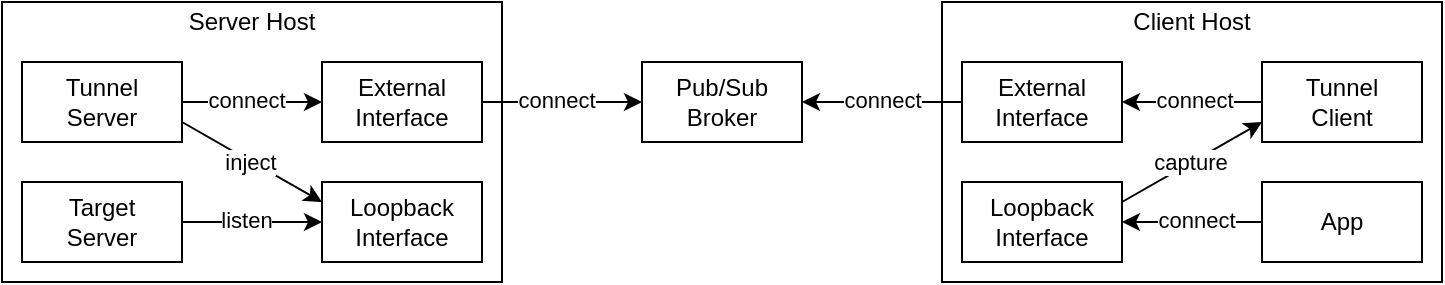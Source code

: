 <mxfile version="13.0.3" type="device"><diagram id="T-6WsYJ3sYa2-Ful-Oa5" name="Page-1"><mxGraphModel dx="786" dy="580" grid="1" gridSize="10" guides="1" tooltips="1" connect="1" arrows="1" fold="1" page="1" pageScale="1" pageWidth="1654" pageHeight="1169" math="0" shadow="0"><root><mxCell id="0"/><mxCell id="1" parent="0"/><mxCell id="LNkQ-QpBHjeL9orlwFqF-33" value="" style="rounded=0;whiteSpace=wrap;html=1;" vertex="1" parent="1"><mxGeometry x="590" y="170" width="250" height="140" as="geometry"/></mxCell><mxCell id="LNkQ-QpBHjeL9orlwFqF-32" value="" style="rounded=0;whiteSpace=wrap;html=1;" vertex="1" parent="1"><mxGeometry x="120" y="170" width="250" height="140" as="geometry"/></mxCell><mxCell id="LNkQ-QpBHjeL9orlwFqF-1" value="Loopback&lt;br&gt;Interface" style="rounded=0;whiteSpace=wrap;html=1;" vertex="1" parent="1"><mxGeometry x="280" y="260" width="80" height="40" as="geometry"/></mxCell><mxCell id="LNkQ-QpBHjeL9orlwFqF-2" value="External&lt;br&gt;Interface" style="rounded=0;whiteSpace=wrap;html=1;" vertex="1" parent="1"><mxGeometry x="280" y="200" width="80" height="40" as="geometry"/></mxCell><mxCell id="LNkQ-QpBHjeL9orlwFqF-3" value="Tunnel&lt;br&gt;Server" style="rounded=0;whiteSpace=wrap;html=1;" vertex="1" parent="1"><mxGeometry x="130" y="200" width="80" height="40" as="geometry"/></mxCell><mxCell id="LNkQ-QpBHjeL9orlwFqF-4" value="Target&lt;br&gt;Server" style="rounded=0;whiteSpace=wrap;html=1;" vertex="1" parent="1"><mxGeometry x="130" y="260" width="80" height="40" as="geometry"/></mxCell><mxCell id="LNkQ-QpBHjeL9orlwFqF-5" value="" style="endArrow=classic;html=1;exitX=1;exitY=0.5;exitDx=0;exitDy=0;entryX=0;entryY=0.5;entryDx=0;entryDy=0;" edge="1" parent="1" source="LNkQ-QpBHjeL9orlwFqF-4" target="LNkQ-QpBHjeL9orlwFqF-1"><mxGeometry width="50" height="50" relative="1" as="geometry"><mxPoint x="320" y="320" as="sourcePoint"/><mxPoint x="370" y="270" as="targetPoint"/></mxGeometry></mxCell><mxCell id="LNkQ-QpBHjeL9orlwFqF-6" value="listen" style="edgeLabel;html=1;align=center;verticalAlign=middle;resizable=0;points=[];" vertex="1" connectable="0" parent="LNkQ-QpBHjeL9orlwFqF-5"><mxGeometry x="-0.057" relative="1" as="geometry"><mxPoint x="-1" y="-1" as="offset"/></mxGeometry></mxCell><mxCell id="LNkQ-QpBHjeL9orlwFqF-7" value="" style="endArrow=classic;html=1;exitX=1;exitY=0.75;exitDx=0;exitDy=0;entryX=0;entryY=0.25;entryDx=0;entryDy=0;" edge="1" parent="1" source="LNkQ-QpBHjeL9orlwFqF-3" target="LNkQ-QpBHjeL9orlwFqF-1"><mxGeometry width="50" height="50" relative="1" as="geometry"><mxPoint x="320" y="320" as="sourcePoint"/><mxPoint x="370" y="270" as="targetPoint"/></mxGeometry></mxCell><mxCell id="LNkQ-QpBHjeL9orlwFqF-8" value="inject" style="edgeLabel;html=1;align=center;verticalAlign=middle;resizable=0;points=[];" vertex="1" connectable="0" parent="LNkQ-QpBHjeL9orlwFqF-7"><mxGeometry x="-0.055" relative="1" as="geometry"><mxPoint x="1" y="1" as="offset"/></mxGeometry></mxCell><mxCell id="LNkQ-QpBHjeL9orlwFqF-9" value="" style="endArrow=classic;html=1;exitX=1;exitY=0.5;exitDx=0;exitDy=0;entryX=0;entryY=0.5;entryDx=0;entryDy=0;" edge="1" parent="1" source="LNkQ-QpBHjeL9orlwFqF-3" target="LNkQ-QpBHjeL9orlwFqF-2"><mxGeometry width="50" height="50" relative="1" as="geometry"><mxPoint x="220" y="290" as="sourcePoint"/><mxPoint x="290" y="290" as="targetPoint"/></mxGeometry></mxCell><mxCell id="LNkQ-QpBHjeL9orlwFqF-10" value="connect" style="edgeLabel;html=1;align=center;verticalAlign=middle;resizable=0;points=[];" vertex="1" connectable="0" parent="LNkQ-QpBHjeL9orlwFqF-9"><mxGeometry x="-0.057" relative="1" as="geometry"><mxPoint x="-1" y="-1" as="offset"/></mxGeometry></mxCell><mxCell id="LNkQ-QpBHjeL9orlwFqF-12" value="Pub/Sub&lt;br&gt;Broker" style="rounded=0;whiteSpace=wrap;html=1;" vertex="1" parent="1"><mxGeometry x="440" y="200" width="80" height="40" as="geometry"/></mxCell><mxCell id="LNkQ-QpBHjeL9orlwFqF-13" value="Loopback&lt;br&gt;Interface" style="rounded=0;whiteSpace=wrap;html=1;" vertex="1" parent="1"><mxGeometry x="600" y="260" width="80" height="40" as="geometry"/></mxCell><mxCell id="LNkQ-QpBHjeL9orlwFqF-14" value="External&lt;br&gt;Interface" style="rounded=0;whiteSpace=wrap;html=1;" vertex="1" parent="1"><mxGeometry x="600" y="200" width="80" height="40" as="geometry"/></mxCell><mxCell id="LNkQ-QpBHjeL9orlwFqF-15" value="Tunnel&lt;br&gt;Client" style="rounded=0;whiteSpace=wrap;html=1;" vertex="1" parent="1"><mxGeometry x="750" y="200" width="80" height="40" as="geometry"/></mxCell><mxCell id="LNkQ-QpBHjeL9orlwFqF-16" value="App" style="rounded=0;whiteSpace=wrap;html=1;" vertex="1" parent="1"><mxGeometry x="750" y="260" width="80" height="40" as="geometry"/></mxCell><mxCell id="LNkQ-QpBHjeL9orlwFqF-17" value="" style="endArrow=classic;html=1;exitX=0;exitY=0.5;exitDx=0;exitDy=0;entryX=1;entryY=0.5;entryDx=0;entryDy=0;" edge="1" parent="1" source="LNkQ-QpBHjeL9orlwFqF-16" target="LNkQ-QpBHjeL9orlwFqF-13"><mxGeometry width="50" height="50" relative="1" as="geometry"><mxPoint x="640" y="320" as="sourcePoint"/><mxPoint x="690" y="270" as="targetPoint"/></mxGeometry></mxCell><mxCell id="LNkQ-QpBHjeL9orlwFqF-18" value="connect" style="edgeLabel;html=1;align=center;verticalAlign=middle;resizable=0;points=[];" vertex="1" connectable="0" parent="LNkQ-QpBHjeL9orlwFqF-17"><mxGeometry x="-0.057" relative="1" as="geometry"><mxPoint y="-1" as="offset"/></mxGeometry></mxCell><mxCell id="LNkQ-QpBHjeL9orlwFqF-19" value="" style="endArrow=classic;html=1;exitX=1;exitY=0.25;exitDx=0;exitDy=0;entryX=0;entryY=0.75;entryDx=0;entryDy=0;" edge="1" parent="1" source="LNkQ-QpBHjeL9orlwFqF-13" target="LNkQ-QpBHjeL9orlwFqF-15"><mxGeometry width="50" height="50" relative="1" as="geometry"><mxPoint x="640" y="320" as="sourcePoint"/><mxPoint x="870" y="250" as="targetPoint"/></mxGeometry></mxCell><mxCell id="LNkQ-QpBHjeL9orlwFqF-20" value="capture" style="edgeLabel;html=1;align=center;verticalAlign=middle;resizable=0;points=[];" vertex="1" connectable="0" parent="LNkQ-QpBHjeL9orlwFqF-19"><mxGeometry x="-0.055" relative="1" as="geometry"><mxPoint x="1" y="-1.15" as="offset"/></mxGeometry></mxCell><mxCell id="LNkQ-QpBHjeL9orlwFqF-21" value="" style="endArrow=classic;html=1;exitX=0;exitY=0.5;exitDx=0;exitDy=0;entryX=1;entryY=0.5;entryDx=0;entryDy=0;" edge="1" parent="1" source="LNkQ-QpBHjeL9orlwFqF-15" target="LNkQ-QpBHjeL9orlwFqF-14"><mxGeometry width="50" height="50" relative="1" as="geometry"><mxPoint x="540" y="290" as="sourcePoint"/><mxPoint x="610" y="290" as="targetPoint"/></mxGeometry></mxCell><mxCell id="LNkQ-QpBHjeL9orlwFqF-22" value="connect" style="edgeLabel;html=1;align=center;verticalAlign=middle;resizable=0;points=[];" vertex="1" connectable="0" parent="LNkQ-QpBHjeL9orlwFqF-21"><mxGeometry x="-0.057" relative="1" as="geometry"><mxPoint x="-1" y="-1" as="offset"/></mxGeometry></mxCell><mxCell id="LNkQ-QpBHjeL9orlwFqF-28" value="" style="endArrow=classic;html=1;entryX=1;entryY=0.5;entryDx=0;entryDy=0;exitX=0;exitY=0.5;exitDx=0;exitDy=0;" edge="1" parent="1" source="LNkQ-QpBHjeL9orlwFqF-14" target="LNkQ-QpBHjeL9orlwFqF-12"><mxGeometry width="50" height="50" relative="1" as="geometry"><mxPoint x="570" y="240" as="sourcePoint"/><mxPoint x="690" y="230" as="targetPoint"/></mxGeometry></mxCell><mxCell id="LNkQ-QpBHjeL9orlwFqF-29" value="connect" style="edgeLabel;html=1;align=center;verticalAlign=middle;resizable=0;points=[];" vertex="1" connectable="0" parent="LNkQ-QpBHjeL9orlwFqF-28"><mxGeometry x="-0.057" relative="1" as="geometry"><mxPoint x="-3" y="-1" as="offset"/></mxGeometry></mxCell><mxCell id="LNkQ-QpBHjeL9orlwFqF-30" value="" style="endArrow=classic;html=1;entryX=0;entryY=0.5;entryDx=0;entryDy=0;exitX=1;exitY=0.5;exitDx=0;exitDy=0;" edge="1" parent="1" source="LNkQ-QpBHjeL9orlwFqF-2" target="LNkQ-QpBHjeL9orlwFqF-12"><mxGeometry width="50" height="50" relative="1" as="geometry"><mxPoint x="610" y="230" as="sourcePoint"/><mxPoint x="530" y="230" as="targetPoint"/></mxGeometry></mxCell><mxCell id="LNkQ-QpBHjeL9orlwFqF-31" value="connect" style="edgeLabel;html=1;align=center;verticalAlign=middle;resizable=0;points=[];" vertex="1" connectable="0" parent="LNkQ-QpBHjeL9orlwFqF-30"><mxGeometry x="-0.057" relative="1" as="geometry"><mxPoint x="-1" y="-1" as="offset"/></mxGeometry></mxCell><mxCell id="LNkQ-QpBHjeL9orlwFqF-34" value="Server Host" style="text;html=1;strokeColor=none;fillColor=none;align=center;verticalAlign=middle;whiteSpace=wrap;rounded=0;" vertex="1" parent="1"><mxGeometry x="205" y="170" width="80" height="20" as="geometry"/></mxCell><mxCell id="LNkQ-QpBHjeL9orlwFqF-35" value="Client Host" style="text;html=1;strokeColor=none;fillColor=none;align=center;verticalAlign=middle;whiteSpace=wrap;rounded=0;" vertex="1" parent="1"><mxGeometry x="675" y="170" width="80" height="20" as="geometry"/></mxCell></root></mxGraphModel></diagram></mxfile>